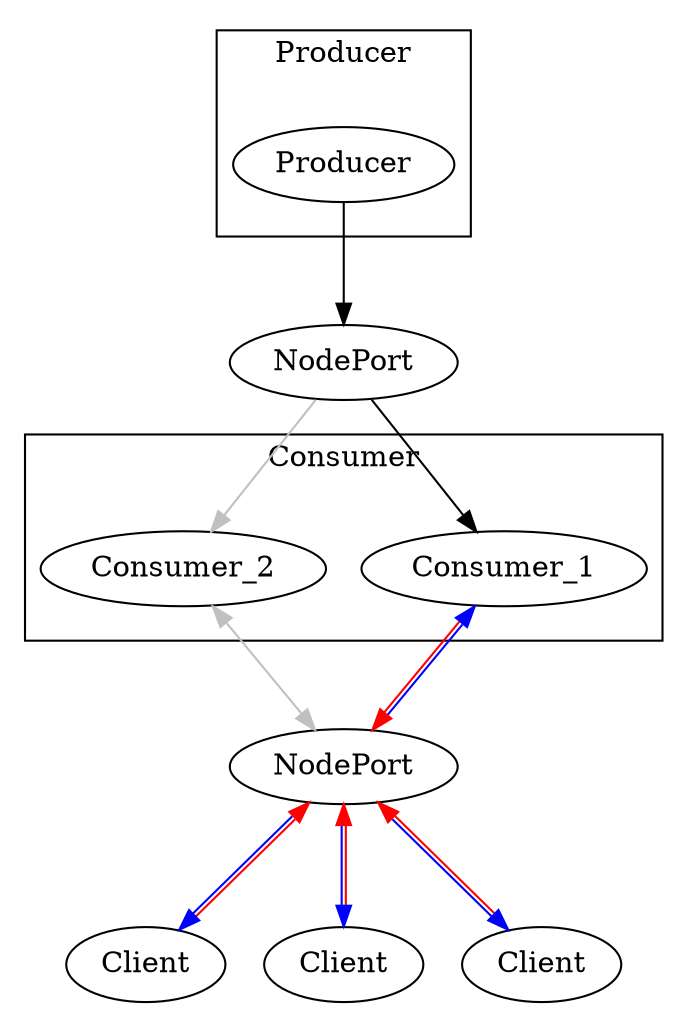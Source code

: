 digraph {
    overlap=scale
    ratio="1.5"
    compound=true;

    subgraph cluster0 {
        label="Consumer";
        Consumer_1; Consumer_2;
        rank="same";
    }

    subgraph cluster1 {
        label="Producer";
        { Producer_1 [label="Producer"] }
        rank="same";
    }

    Producer_1 -> NodePort_1

    NodePort_1 -> Consumer_1
    NodePort_1 -> Consumer_2 [color="grey"]




    { NodePort_1 [label="NodePort"] }
    { NodePort_2 [label="NodePort"] }

    Consumer_1 -> NodePort_2 [dir=both color="red:blue"]
    Consumer_2 -> NodePort_2 [dir=both color=grey]

    { rank = sink; Client_1 [label="Client"] }
    { rank = sink; Client_2 [label="Client"] }
    { rank = sink; Client_3 [label="Client"] }

    Client_1 -> NodePort_2 [dir=both color="red:blue"]
    Client_2 -> NodePort_2 [dir=both color="red:blue"]
    Client_3 -> NodePort_2 [dir=both color="red:blue"]
}